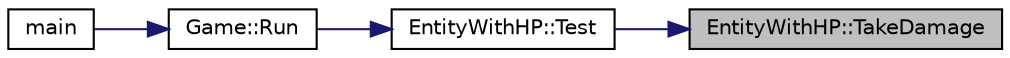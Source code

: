 digraph "EntityWithHP::TakeDamage"
{
 // LATEX_PDF_SIZE
  bgcolor="transparent";
  edge [fontname="Helvetica",fontsize="10",labelfontname="Helvetica",labelfontsize="10"];
  node [fontname="Helvetica",fontsize="10",shape=record];
  rankdir="RL";
  Node1 [label="EntityWithHP::TakeDamage",height=0.2,width=0.4,color="black", fillcolor="grey75", style="filled", fontcolor="black",tooltip="Permet de faire en sorte qu'une entité subisse le nombre \"damage\" dégats."];
  Node1 -> Node2 [dir="back",color="midnightblue",fontsize="10",style="solid",fontname="Helvetica"];
  Node2 [label="EntityWithHP::Test",height=0.2,width=0.4,color="black",URL="$classEntityWithHP.html#aa0728f0c49ff24e42aa1a055651f7846",tooltip="Fonction de test de regression."];
  Node2 -> Node3 [dir="back",color="midnightblue",fontsize="10",style="solid",fontname="Helvetica"];
  Node3 [label="Game::Run",height=0.2,width=0.4,color="black",URL="$classGame.html#a13910abb0107f073d1627043003b909b",tooltip="Lance le jeu dans le mode selectionné"];
  Node3 -> Node4 [dir="back",color="midnightblue",fontsize="10",style="solid",fontname="Helvetica"];
  Node4 [label="main",height=0.2,width=0.4,color="black",URL="$main_8cpp.html#a0ddf1224851353fc92bfbff6f499fa97",tooltip=" "];
}
